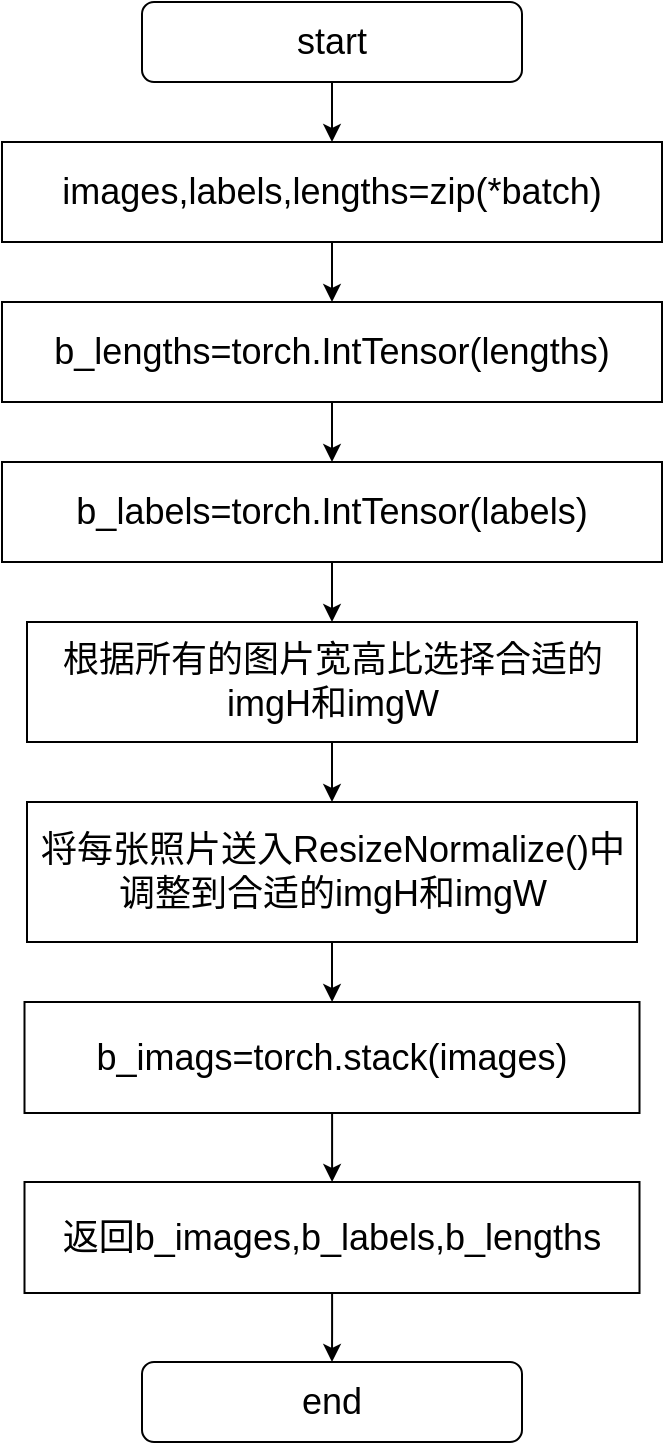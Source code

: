 <mxfile version="21.3.2" type="github">
  <diagram name="第 1 页" id="SBG9MmKvIH3pZvIKo2WB">
    <mxGraphModel dx="1500" dy="693" grid="1" gridSize="10" guides="1" tooltips="1" connect="1" arrows="1" fold="1" page="1" pageScale="1" pageWidth="827" pageHeight="1169" math="0" shadow="0">
      <root>
        <mxCell id="0" />
        <mxCell id="1" parent="0" />
        <mxCell id="kiv1RC2_XIZWGXxYF0Zl-3" value="" style="edgeStyle=orthogonalEdgeStyle;rounded=0;orthogonalLoop=1;jettySize=auto;html=1;" parent="1" source="kiv1RC2_XIZWGXxYF0Zl-1" target="kiv1RC2_XIZWGXxYF0Zl-2" edge="1">
          <mxGeometry relative="1" as="geometry" />
        </mxCell>
        <mxCell id="kiv1RC2_XIZWGXxYF0Zl-1" value="&lt;font style=&quot;font-size: 18px;&quot;&gt;start&lt;/font&gt;" style="rounded=1;whiteSpace=wrap;html=1;" parent="1" vertex="1">
          <mxGeometry x="350" y="120" width="190" height="40" as="geometry" />
        </mxCell>
        <mxCell id="kiv1RC2_XIZWGXxYF0Zl-5" value="" style="edgeStyle=orthogonalEdgeStyle;rounded=0;orthogonalLoop=1;jettySize=auto;html=1;" parent="1" source="kiv1RC2_XIZWGXxYF0Zl-2" target="kiv1RC2_XIZWGXxYF0Zl-4" edge="1">
          <mxGeometry relative="1" as="geometry" />
        </mxCell>
        <mxCell id="kiv1RC2_XIZWGXxYF0Zl-2" value="&lt;font style=&quot;font-size: 18px;&quot;&gt;images,labels,lengths=zip(*batch)&lt;/font&gt;" style="rounded=0;whiteSpace=wrap;html=1;" parent="1" vertex="1">
          <mxGeometry x="280" y="190" width="330" height="50" as="geometry" />
        </mxCell>
        <mxCell id="kiv1RC2_XIZWGXxYF0Zl-7" value="" style="edgeStyle=orthogonalEdgeStyle;rounded=0;orthogonalLoop=1;jettySize=auto;html=1;" parent="1" source="kiv1RC2_XIZWGXxYF0Zl-4" target="kiv1RC2_XIZWGXxYF0Zl-6" edge="1">
          <mxGeometry relative="1" as="geometry" />
        </mxCell>
        <mxCell id="kiv1RC2_XIZWGXxYF0Zl-4" value="&lt;font style=&quot;font-size: 18px;&quot;&gt;b_lengths=torch.IntTensor(lengths)&lt;/font&gt;" style="rounded=0;whiteSpace=wrap;html=1;" parent="1" vertex="1">
          <mxGeometry x="280" y="270" width="330" height="50" as="geometry" />
        </mxCell>
        <mxCell id="kiv1RC2_XIZWGXxYF0Zl-9" value="" style="edgeStyle=orthogonalEdgeStyle;rounded=0;orthogonalLoop=1;jettySize=auto;html=1;" parent="1" source="kiv1RC2_XIZWGXxYF0Zl-6" target="kiv1RC2_XIZWGXxYF0Zl-8" edge="1">
          <mxGeometry relative="1" as="geometry" />
        </mxCell>
        <mxCell id="kiv1RC2_XIZWGXxYF0Zl-6" value="&lt;font style=&quot;font-size: 18px;&quot;&gt;b_labels=torch.IntTensor(labels)&lt;/font&gt;" style="rounded=0;whiteSpace=wrap;html=1;" parent="1" vertex="1">
          <mxGeometry x="280" y="350" width="330" height="50" as="geometry" />
        </mxCell>
        <mxCell id="kiv1RC2_XIZWGXxYF0Zl-11" value="" style="edgeStyle=orthogonalEdgeStyle;rounded=0;orthogonalLoop=1;jettySize=auto;html=1;" parent="1" source="kiv1RC2_XIZWGXxYF0Zl-8" target="kiv1RC2_XIZWGXxYF0Zl-10" edge="1">
          <mxGeometry relative="1" as="geometry" />
        </mxCell>
        <mxCell id="kiv1RC2_XIZWGXxYF0Zl-8" value="&lt;span style=&quot;font-size: 18px;&quot;&gt;根据所有的图片宽高比选择合适的imgH和imgW&lt;/span&gt;" style="rounded=0;whiteSpace=wrap;html=1;" parent="1" vertex="1">
          <mxGeometry x="292.5" y="430" width="305" height="60" as="geometry" />
        </mxCell>
        <mxCell id="kiv1RC2_XIZWGXxYF0Zl-13" value="" style="edgeStyle=orthogonalEdgeStyle;rounded=0;orthogonalLoop=1;jettySize=auto;html=1;" parent="1" source="kiv1RC2_XIZWGXxYF0Zl-10" target="kiv1RC2_XIZWGXxYF0Zl-12" edge="1">
          <mxGeometry relative="1" as="geometry" />
        </mxCell>
        <mxCell id="kiv1RC2_XIZWGXxYF0Zl-10" value="&lt;span style=&quot;font-size: 18px;&quot;&gt;将每张照片送入ResizeNormalize()中调整到合适的imgH和imgW&lt;/span&gt;" style="rounded=0;whiteSpace=wrap;html=1;" parent="1" vertex="1">
          <mxGeometry x="292.5" y="520" width="305" height="70" as="geometry" />
        </mxCell>
        <mxCell id="16PYSNdw5GrsSM4lChzJ-3" value="" style="edgeStyle=orthogonalEdgeStyle;rounded=0;orthogonalLoop=1;jettySize=auto;html=1;" edge="1" parent="1" source="kiv1RC2_XIZWGXxYF0Zl-12" target="16PYSNdw5GrsSM4lChzJ-1">
          <mxGeometry relative="1" as="geometry" />
        </mxCell>
        <mxCell id="kiv1RC2_XIZWGXxYF0Zl-12" value="&lt;span style=&quot;font-size: 18px;&quot;&gt;b_imags=torch.stack(images)&lt;/span&gt;" style="rounded=0;whiteSpace=wrap;html=1;" parent="1" vertex="1">
          <mxGeometry x="291.25" y="620" width="307.5" height="55.5" as="geometry" />
        </mxCell>
        <mxCell id="16PYSNdw5GrsSM4lChzJ-5" value="" style="edgeStyle=orthogonalEdgeStyle;rounded=0;orthogonalLoop=1;jettySize=auto;html=1;" edge="1" parent="1" source="16PYSNdw5GrsSM4lChzJ-1" target="16PYSNdw5GrsSM4lChzJ-4">
          <mxGeometry relative="1" as="geometry" />
        </mxCell>
        <mxCell id="16PYSNdw5GrsSM4lChzJ-1" value="&lt;font style=&quot;font-size: 18px;&quot;&gt;返回b_images,b_labels,b_lengths&lt;/font&gt;" style="rounded=0;whiteSpace=wrap;html=1;" vertex="1" parent="1">
          <mxGeometry x="291.25" y="710" width="307.5" height="55.5" as="geometry" />
        </mxCell>
        <mxCell id="16PYSNdw5GrsSM4lChzJ-4" value="&lt;font style=&quot;font-size: 18px;&quot;&gt;end&lt;/font&gt;" style="rounded=1;whiteSpace=wrap;html=1;" vertex="1" parent="1">
          <mxGeometry x="350" y="800" width="190" height="40" as="geometry" />
        </mxCell>
      </root>
    </mxGraphModel>
  </diagram>
</mxfile>
